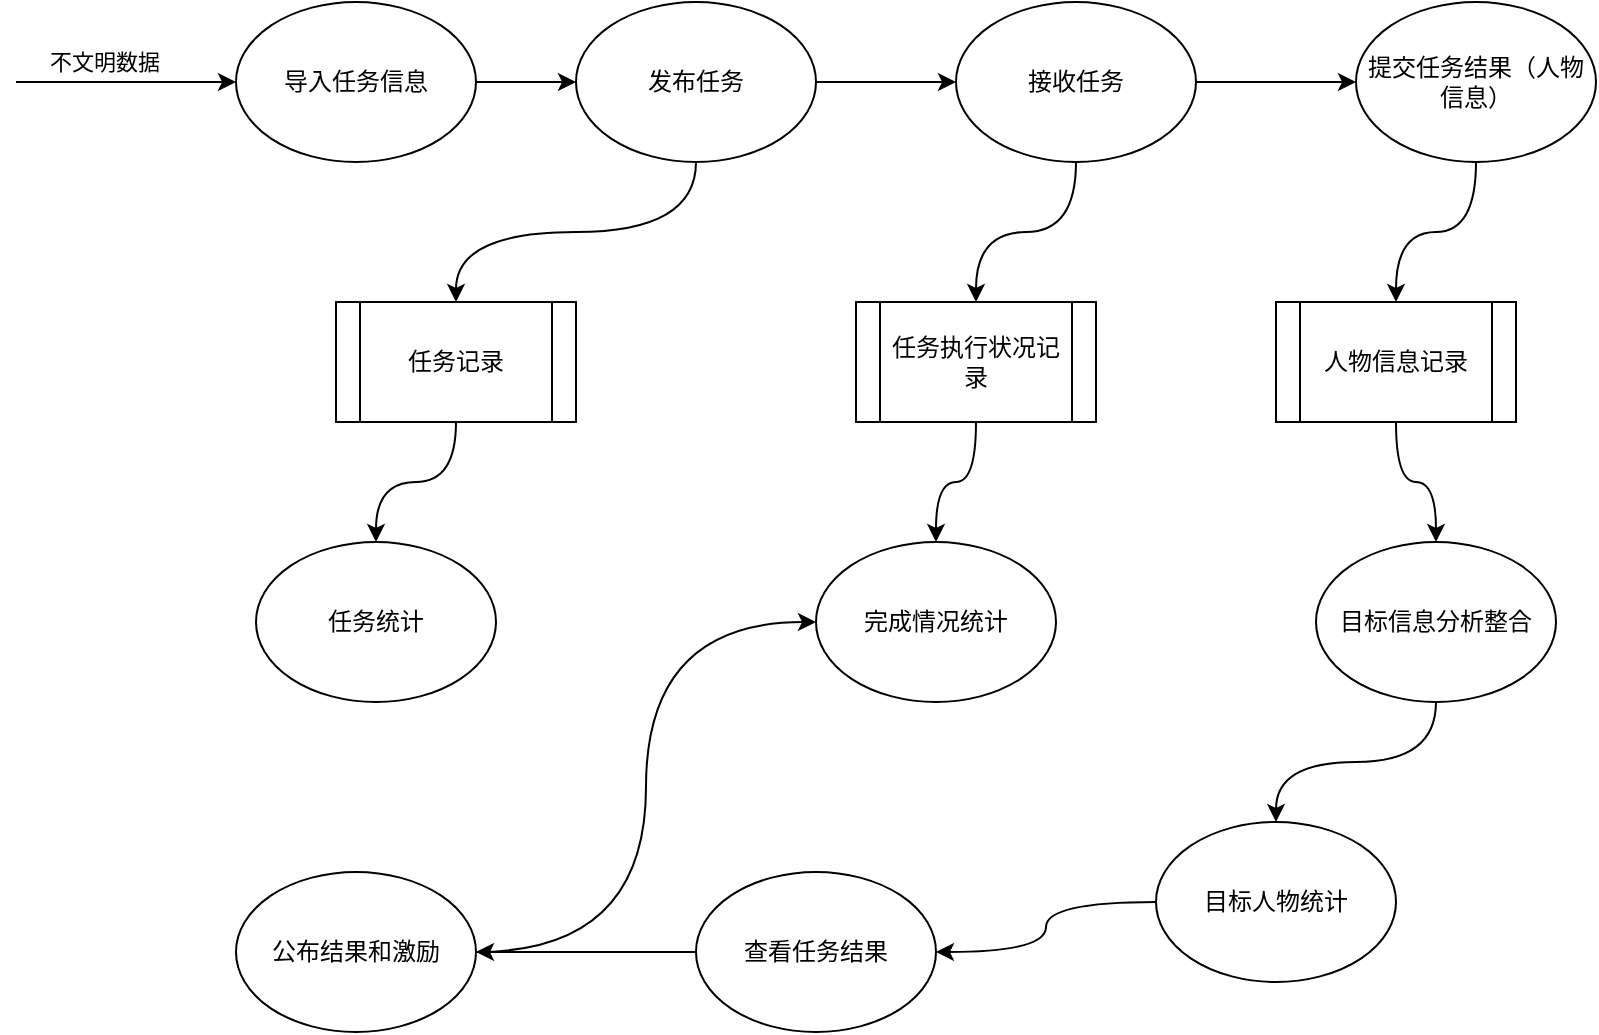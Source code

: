 <mxfile version="22.1.11" type="github">
  <diagram name="第 1 页" id="h0Z5xLHbn0_MXaW2kXkN">
    <mxGraphModel dx="1002" dy="543" grid="1" gridSize="10" guides="1" tooltips="1" connect="1" arrows="1" fold="1" page="1" pageScale="1" pageWidth="827" pageHeight="1169" math="0" shadow="0">
      <root>
        <mxCell id="0" />
        <mxCell id="1" parent="0" />
        <mxCell id="i6rZyQPo1T3z3Nnxfi7o-15" style="edgeStyle=orthogonalEdgeStyle;rounded=0;orthogonalLoop=1;jettySize=auto;html=1;entryX=0;entryY=0.5;entryDx=0;entryDy=0;" edge="1" parent="1" source="i6rZyQPo1T3z3Nnxfi7o-1" target="i6rZyQPo1T3z3Nnxfi7o-5">
          <mxGeometry relative="1" as="geometry" />
        </mxCell>
        <mxCell id="i6rZyQPo1T3z3Nnxfi7o-1" value="导入任务信息" style="ellipse;whiteSpace=wrap;html=1;" vertex="1" parent="1">
          <mxGeometry x="130" y="110" width="120" height="80" as="geometry" />
        </mxCell>
        <mxCell id="i6rZyQPo1T3z3Nnxfi7o-3" value="" style="endArrow=classic;html=1;rounded=0;entryX=0;entryY=0.5;entryDx=0;entryDy=0;" edge="1" parent="1" target="i6rZyQPo1T3z3Nnxfi7o-1">
          <mxGeometry width="50" height="50" relative="1" as="geometry">
            <mxPoint x="20" y="150" as="sourcePoint" />
            <mxPoint x="440" y="170" as="targetPoint" />
          </mxGeometry>
        </mxCell>
        <mxCell id="i6rZyQPo1T3z3Nnxfi7o-4" value="不文明数据" style="edgeLabel;html=1;align=center;verticalAlign=middle;resizable=0;points=[];" vertex="1" connectable="0" parent="i6rZyQPo1T3z3Nnxfi7o-3">
          <mxGeometry x="-0.206" y="-2" relative="1" as="geometry">
            <mxPoint y="-12" as="offset" />
          </mxGeometry>
        </mxCell>
        <mxCell id="i6rZyQPo1T3z3Nnxfi7o-16" style="edgeStyle=orthogonalEdgeStyle;rounded=0;orthogonalLoop=1;jettySize=auto;html=1;" edge="1" parent="1" source="i6rZyQPo1T3z3Nnxfi7o-5" target="i6rZyQPo1T3z3Nnxfi7o-9">
          <mxGeometry relative="1" as="geometry" />
        </mxCell>
        <mxCell id="i6rZyQPo1T3z3Nnxfi7o-17" style="edgeStyle=orthogonalEdgeStyle;rounded=0;orthogonalLoop=1;jettySize=auto;html=1;entryX=0.5;entryY=0;entryDx=0;entryDy=0;curved=1;" edge="1" parent="1" source="i6rZyQPo1T3z3Nnxfi7o-5" target="i6rZyQPo1T3z3Nnxfi7o-7">
          <mxGeometry relative="1" as="geometry" />
        </mxCell>
        <mxCell id="i6rZyQPo1T3z3Nnxfi7o-5" value="发布任务" style="ellipse;whiteSpace=wrap;html=1;" vertex="1" parent="1">
          <mxGeometry x="300" y="110" width="120" height="80" as="geometry" />
        </mxCell>
        <mxCell id="i6rZyQPo1T3z3Nnxfi7o-21" style="edgeStyle=orthogonalEdgeStyle;rounded=0;orthogonalLoop=1;jettySize=auto;html=1;curved=1;" edge="1" parent="1" source="i6rZyQPo1T3z3Nnxfi7o-7" target="i6rZyQPo1T3z3Nnxfi7o-13">
          <mxGeometry relative="1" as="geometry" />
        </mxCell>
        <mxCell id="i6rZyQPo1T3z3Nnxfi7o-7" value="任务记录" style="shape=process;whiteSpace=wrap;html=1;backgroundOutline=1;" vertex="1" parent="1">
          <mxGeometry x="180" y="260" width="120" height="60" as="geometry" />
        </mxCell>
        <mxCell id="i6rZyQPo1T3z3Nnxfi7o-23" style="edgeStyle=orthogonalEdgeStyle;rounded=0;orthogonalLoop=1;jettySize=auto;html=1;curved=1;" edge="1" parent="1" source="i6rZyQPo1T3z3Nnxfi7o-8" target="i6rZyQPo1T3z3Nnxfi7o-12">
          <mxGeometry relative="1" as="geometry" />
        </mxCell>
        <mxCell id="i6rZyQPo1T3z3Nnxfi7o-8" value="任务执行状况记录" style="shape=process;whiteSpace=wrap;html=1;backgroundOutline=1;" vertex="1" parent="1">
          <mxGeometry x="440" y="260" width="120" height="60" as="geometry" />
        </mxCell>
        <mxCell id="i6rZyQPo1T3z3Nnxfi7o-22" style="edgeStyle=orthogonalEdgeStyle;rounded=0;orthogonalLoop=1;jettySize=auto;html=1;curved=1;" edge="1" parent="1" source="i6rZyQPo1T3z3Nnxfi7o-9" target="i6rZyQPo1T3z3Nnxfi7o-8">
          <mxGeometry relative="1" as="geometry" />
        </mxCell>
        <mxCell id="i6rZyQPo1T3z3Nnxfi7o-24" style="edgeStyle=orthogonalEdgeStyle;rounded=0;orthogonalLoop=1;jettySize=auto;html=1;" edge="1" parent="1" source="i6rZyQPo1T3z3Nnxfi7o-9" target="i6rZyQPo1T3z3Nnxfi7o-11">
          <mxGeometry relative="1" as="geometry" />
        </mxCell>
        <mxCell id="i6rZyQPo1T3z3Nnxfi7o-9" value="接收任务" style="ellipse;whiteSpace=wrap;html=1;" vertex="1" parent="1">
          <mxGeometry x="490" y="110" width="120" height="80" as="geometry" />
        </mxCell>
        <mxCell id="i6rZyQPo1T3z3Nnxfi7o-26" style="edgeStyle=orthogonalEdgeStyle;rounded=0;orthogonalLoop=1;jettySize=auto;html=1;curved=1;" edge="1" parent="1" source="i6rZyQPo1T3z3Nnxfi7o-10" target="i6rZyQPo1T3z3Nnxfi7o-14">
          <mxGeometry relative="1" as="geometry" />
        </mxCell>
        <mxCell id="i6rZyQPo1T3z3Nnxfi7o-10" value="人物信息记录" style="shape=process;whiteSpace=wrap;html=1;backgroundOutline=1;" vertex="1" parent="1">
          <mxGeometry x="650" y="260" width="120" height="60" as="geometry" />
        </mxCell>
        <mxCell id="i6rZyQPo1T3z3Nnxfi7o-25" style="edgeStyle=orthogonalEdgeStyle;rounded=0;orthogonalLoop=1;jettySize=auto;html=1;curved=1;" edge="1" parent="1" source="i6rZyQPo1T3z3Nnxfi7o-11" target="i6rZyQPo1T3z3Nnxfi7o-10">
          <mxGeometry relative="1" as="geometry" />
        </mxCell>
        <mxCell id="i6rZyQPo1T3z3Nnxfi7o-11" value="提交任务结果（人物信息）" style="ellipse;whiteSpace=wrap;html=1;" vertex="1" parent="1">
          <mxGeometry x="690" y="110" width="120" height="80" as="geometry" />
        </mxCell>
        <mxCell id="i6rZyQPo1T3z3Nnxfi7o-12" value="完成情况统计" style="ellipse;whiteSpace=wrap;html=1;" vertex="1" parent="1">
          <mxGeometry x="420" y="380" width="120" height="80" as="geometry" />
        </mxCell>
        <mxCell id="i6rZyQPo1T3z3Nnxfi7o-13" value="任务统计" style="ellipse;whiteSpace=wrap;html=1;" vertex="1" parent="1">
          <mxGeometry x="140" y="380" width="120" height="80" as="geometry" />
        </mxCell>
        <mxCell id="i6rZyQPo1T3z3Nnxfi7o-27" style="edgeStyle=orthogonalEdgeStyle;rounded=0;orthogonalLoop=1;jettySize=auto;html=1;curved=1;" edge="1" parent="1" source="i6rZyQPo1T3z3Nnxfi7o-14" target="i6rZyQPo1T3z3Nnxfi7o-18">
          <mxGeometry relative="1" as="geometry" />
        </mxCell>
        <mxCell id="i6rZyQPo1T3z3Nnxfi7o-14" value="目标信息分析整合" style="ellipse;whiteSpace=wrap;html=1;" vertex="1" parent="1">
          <mxGeometry x="670" y="380" width="120" height="80" as="geometry" />
        </mxCell>
        <mxCell id="i6rZyQPo1T3z3Nnxfi7o-28" style="edgeStyle=orthogonalEdgeStyle;rounded=0;orthogonalLoop=1;jettySize=auto;html=1;curved=1;" edge="1" parent="1" source="i6rZyQPo1T3z3Nnxfi7o-18" target="i6rZyQPo1T3z3Nnxfi7o-19">
          <mxGeometry relative="1" as="geometry" />
        </mxCell>
        <mxCell id="i6rZyQPo1T3z3Nnxfi7o-18" value="目标人物统计" style="ellipse;whiteSpace=wrap;html=1;" vertex="1" parent="1">
          <mxGeometry x="590" y="520" width="120" height="80" as="geometry" />
        </mxCell>
        <mxCell id="i6rZyQPo1T3z3Nnxfi7o-29" style="edgeStyle=orthogonalEdgeStyle;rounded=0;orthogonalLoop=1;jettySize=auto;html=1;entryX=1;entryY=0.5;entryDx=0;entryDy=0;curved=1;" edge="1" parent="1" source="i6rZyQPo1T3z3Nnxfi7o-19" target="i6rZyQPo1T3z3Nnxfi7o-20">
          <mxGeometry relative="1" as="geometry" />
        </mxCell>
        <mxCell id="i6rZyQPo1T3z3Nnxfi7o-19" value="查看任务结果" style="ellipse;whiteSpace=wrap;html=1;" vertex="1" parent="1">
          <mxGeometry x="360" y="545" width="120" height="80" as="geometry" />
        </mxCell>
        <mxCell id="i6rZyQPo1T3z3Nnxfi7o-30" style="edgeStyle=orthogonalEdgeStyle;rounded=0;orthogonalLoop=1;jettySize=auto;html=1;entryX=0;entryY=0.5;entryDx=0;entryDy=0;curved=1;" edge="1" parent="1" source="i6rZyQPo1T3z3Nnxfi7o-20" target="i6rZyQPo1T3z3Nnxfi7o-12">
          <mxGeometry relative="1" as="geometry" />
        </mxCell>
        <mxCell id="i6rZyQPo1T3z3Nnxfi7o-20" value="公布结果和激励" style="ellipse;whiteSpace=wrap;html=1;" vertex="1" parent="1">
          <mxGeometry x="130" y="545" width="120" height="80" as="geometry" />
        </mxCell>
      </root>
    </mxGraphModel>
  </diagram>
</mxfile>
